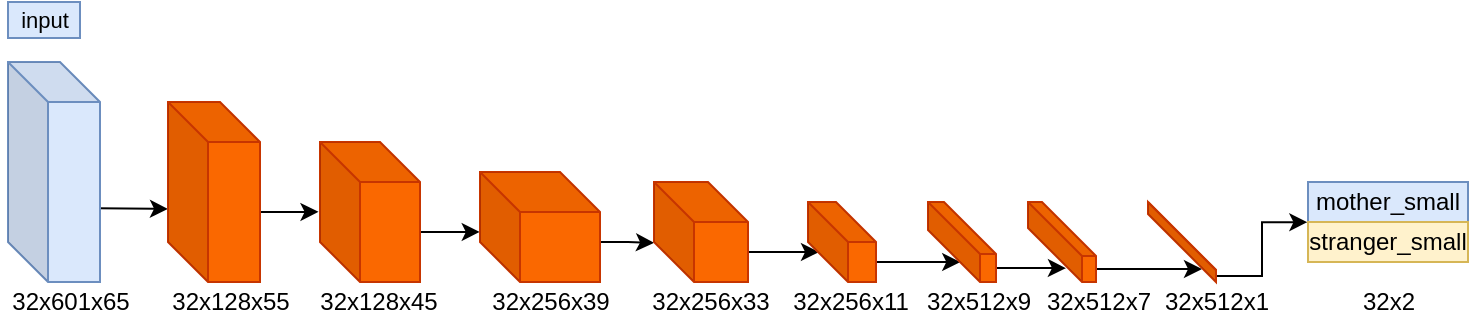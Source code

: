 <mxfile version="10.8.0" type="github"><diagram id="hDk-USp-CSaDo1JoGz3S" name="Page-1"><mxGraphModel dx="754" dy="435" grid="1" gridSize="10" guides="1" tooltips="1" connect="1" arrows="1" fold="1" page="1" pageScale="1" pageWidth="827" pageHeight="1169" math="0" shadow="0"><root><mxCell id="0"/><mxCell id="1" parent="0"/><mxCell id="Y5KqueEmwF0gU14yHhb7-3" style="edgeStyle=orthogonalEdgeStyle;rounded=0;orthogonalLoop=1;jettySize=auto;html=1;fontColor=#000000;entryX=0;entryY=0.594;entryDx=0;entryDy=0;entryPerimeter=0;" parent="1" target="Y5KqueEmwF0gU14yHhb7-7" edge="1"><mxGeometry relative="1" as="geometry"><mxPoint x="115.857" y="110.429" as="targetPoint"/><mxPoint x="60" y="113" as="sourcePoint"/><Array as="points"><mxPoint x="60" y="113"/><mxPoint x="96" y="113"/></Array></mxGeometry></mxCell><mxCell id="Y5KqueEmwF0gU14yHhb7-4" value="" style="shape=cube;whiteSpace=wrap;html=1;boundedLbl=1;backgroundOutline=1;darkOpacity=0.05;darkOpacity2=0.1;fillColor=#dae8fc;strokeColor=#6c8ebf;" parent="1" vertex="1"><mxGeometry x="30" y="40" width="46" height="110" as="geometry"/></mxCell><mxCell id="Y5KqueEmwF0gU14yHhb7-37" style="edgeStyle=orthogonalEdgeStyle;rounded=0;orthogonalLoop=1;jettySize=auto;html=1;exitX=0;exitY=0;exitDx=46;exitDy=55;exitPerimeter=0;entryX=-0.015;entryY=0.499;entryDx=0;entryDy=0;entryPerimeter=0;" parent="1" source="Y5KqueEmwF0gU14yHhb7-7" target="Y5KqueEmwF0gU14yHhb7-10" edge="1"><mxGeometry relative="1" as="geometry"><Array as="points"><mxPoint x="171" y="115"/></Array></mxGeometry></mxCell><mxCell id="Y5KqueEmwF0gU14yHhb7-7" value="" style="shape=cube;whiteSpace=wrap;html=1;boundedLbl=1;backgroundOutline=1;darkOpacity=0.05;darkOpacity2=0.1;fillColor=#fa6800;strokeColor=#C73500;fontColor=#ffffff;" parent="1" vertex="1"><mxGeometry x="110" y="60" width="46" height="90" as="geometry"/></mxCell><mxCell id="Y5KqueEmwF0gU14yHhb7-8" style="edgeStyle=orthogonalEdgeStyle;rounded=0;orthogonalLoop=1;jettySize=auto;html=1;exitX=0;exitY=0;exitDx=50;exitDy=45;exitPerimeter=0;fontColor=#000000;entryX=-0.002;entryY=0.545;entryDx=0;entryDy=0;entryPerimeter=0;" parent="1" source="Y5KqueEmwF0gU14yHhb7-10" target="Y5KqueEmwF0gU14yHhb7-13" edge="1"><mxGeometry relative="1" as="geometry"><mxPoint x="250" y="110" as="targetPoint"/><Array as="points"><mxPoint x="250" y="125"/></Array></mxGeometry></mxCell><mxCell id="Y5KqueEmwF0gU14yHhb7-10" value="" style="shape=cube;whiteSpace=wrap;html=1;boundedLbl=1;backgroundOutline=1;darkOpacity=0.05;darkOpacity2=0.1;fillColor=#fa6800;strokeColor=#C73500;fontColor=#ffffff;" parent="1" vertex="1"><mxGeometry x="186" y="80" width="50" height="70" as="geometry"/></mxCell><mxCell id="Y5KqueEmwF0gU14yHhb7-11" style="edgeStyle=orthogonalEdgeStyle;rounded=0;orthogonalLoop=1;jettySize=auto;html=1;fontColor=#000000;endSize=6;strokeWidth=1;jumpSize=6;fontSize=11;verticalAlign=middle;exitX=0;exitY=0;exitDx=60;exitDy=35;exitPerimeter=0;" parent="1" source="Y5KqueEmwF0gU14yHhb7-13" edge="1"><mxGeometry relative="1" as="geometry"><mxPoint x="335.5" y="130" as="sourcePoint"/><mxPoint x="353" y="130.429" as="targetPoint"/><Array as="points"><mxPoint x="340" y="130"/></Array></mxGeometry></mxCell><mxCell id="Y5KqueEmwF0gU14yHhb7-13" value="" style="shape=cube;whiteSpace=wrap;html=1;boundedLbl=1;backgroundOutline=1;darkOpacity=0.05;darkOpacity2=0.1;fontColor=#ffffff;fillColor=#fa6800;strokeColor=#C73500;" parent="1" vertex="1"><mxGeometry x="266" y="95" width="60" height="55" as="geometry"/></mxCell><mxCell id="Y5KqueEmwF0gU14yHhb7-24" value="32x601x65" style="text;html=1;resizable=0;autosize=1;align=center;verticalAlign=middle;points=[];fillColor=none;strokeColor=none;rounded=0;fontColor=#000000;" parent="1" vertex="1"><mxGeometry x="26" y="150" width="70" height="20" as="geometry"/></mxCell><mxCell id="Y5KqueEmwF0gU14yHhb7-25" value="32x128x55" style="text;html=1;resizable=0;autosize=1;align=center;verticalAlign=middle;points=[];fillColor=none;strokeColor=none;rounded=0;fontColor=#000000;" parent="1" vertex="1"><mxGeometry x="106" y="150" width="70" height="20" as="geometry"/></mxCell><mxCell id="Y5KqueEmwF0gU14yHhb7-26" value="32x128x45" style="text;html=1;resizable=0;autosize=1;align=center;verticalAlign=middle;points=[];fillColor=none;strokeColor=none;rounded=0;fontColor=#000000;" parent="1" vertex="1"><mxGeometry x="180" y="150" width="70" height="20" as="geometry"/></mxCell><mxCell id="Y5KqueEmwF0gU14yHhb7-27" value="32x256x39" style="text;html=1;resizable=0;autosize=1;align=center;verticalAlign=middle;points=[];fillColor=none;strokeColor=none;rounded=0;fontColor=#000000;" parent="1" vertex="1"><mxGeometry x="266" y="150" width="70" height="20" as="geometry"/></mxCell><mxCell id="Y5KqueEmwF0gU14yHhb7-28" value="32x256x11" style="text;html=1;resizable=0;autosize=1;align=center;verticalAlign=middle;points=[];fillColor=none;strokeColor=none;rounded=0;fontColor=#000000;" parent="1" vertex="1"><mxGeometry x="416" y="150" width="70" height="20" as="geometry"/></mxCell><mxCell id="Y5KqueEmwF0gU14yHhb7-29" value="32x512x9" style="text;html=1;resizable=0;autosize=1;align=center;verticalAlign=middle;points=[];fillColor=none;strokeColor=none;rounded=0;fontColor=#000000;" parent="1" vertex="1"><mxGeometry x="480" y="150" width="70" height="20" as="geometry"/></mxCell><mxCell id="Y5KqueEmwF0gU14yHhb7-34" value="input" style="text;html=1;resizable=0;autosize=1;align=center;verticalAlign=middle;points=[];fillColor=#dae8fc;strokeColor=#6c8ebf;rounded=0;fontSize=11;" parent="1" vertex="1"><mxGeometry x="30" y="10" width="36" height="18" as="geometry"/></mxCell><mxCell id="Y5KqueEmwF0gU14yHhb7-44" style="edgeStyle=orthogonalEdgeStyle;rounded=0;orthogonalLoop=1;jettySize=auto;html=1;exitX=0;exitY=0;exitDx=47;exitDy=35;exitPerimeter=0;entryX=0.162;entryY=0.628;entryDx=0;entryDy=0;entryPerimeter=0;" parent="1" source="Y5KqueEmwF0gU14yHhb7-41" target="Y5KqueEmwF0gU14yHhb7-43" edge="1"><mxGeometry relative="1" as="geometry"/></mxCell><mxCell id="Y5KqueEmwF0gU14yHhb7-41" value="" style="shape=cube;whiteSpace=wrap;html=1;boundedLbl=1;backgroundOutline=1;darkOpacity=0.05;darkOpacity2=0.1;fontColor=#ffffff;fillColor=#fa6800;strokeColor=#C73500;" parent="1" vertex="1"><mxGeometry x="353" y="100" width="47" height="50" as="geometry"/></mxCell><mxCell id="Y5KqueEmwF0gU14yHhb7-42" value="32x256x33" style="text;html=1;resizable=0;autosize=1;align=center;verticalAlign=middle;points=[];fillColor=none;strokeColor=none;rounded=0;fontColor=#000000;" parent="1" vertex="1"><mxGeometry x="346" y="150" width="70" height="20" as="geometry"/></mxCell><mxCell id="Y5KqueEmwF0gU14yHhb7-46" style="edgeStyle=orthogonalEdgeStyle;rounded=0;orthogonalLoop=1;jettySize=auto;html=1;exitX=0;exitY=0;exitDx=34;exitDy=30;exitPerimeter=0;entryX=0.474;entryY=0.75;entryDx=0;entryDy=0;entryPerimeter=0;" parent="1" source="Y5KqueEmwF0gU14yHhb7-43" target="Y5KqueEmwF0gU14yHhb7-45" edge="1"><mxGeometry relative="1" as="geometry"/></mxCell><mxCell id="Y5KqueEmwF0gU14yHhb7-43" value="" style="shape=cube;whiteSpace=wrap;html=1;boundedLbl=1;backgroundOutline=1;darkOpacity=0.05;darkOpacity2=0.1;fontColor=#ffffff;fillColor=#fa6800;strokeColor=#C73500;" parent="1" vertex="1"><mxGeometry x="430" y="110" width="34" height="40" as="geometry"/></mxCell><mxCell id="Y5KqueEmwF0gU14yHhb7-48" style="edgeStyle=orthogonalEdgeStyle;rounded=0;orthogonalLoop=1;jettySize=auto;html=1;exitX=0;exitY=0;exitDx=34;exitDy=33;exitPerimeter=0;entryX=0.558;entryY=0.827;entryDx=0;entryDy=0;entryPerimeter=0;" parent="1" source="Y5KqueEmwF0gU14yHhb7-45" target="Y5KqueEmwF0gU14yHhb7-47" edge="1"><mxGeometry relative="1" as="geometry"><Array as="points"><mxPoint x="550" y="143"/></Array></mxGeometry></mxCell><mxCell id="Y5KqueEmwF0gU14yHhb7-45" value="" style="shape=cube;whiteSpace=wrap;html=1;boundedLbl=1;backgroundOutline=1;darkOpacity=0.05;darkOpacity2=0.1;fontColor=#ffffff;fillColor=#fa6800;strokeColor=#C73500;size=26;" parent="1" vertex="1"><mxGeometry x="490" y="110" width="34" height="40" as="geometry"/></mxCell><mxCell id="Y5KqueEmwF0gU14yHhb7-52" style="edgeStyle=orthogonalEdgeStyle;rounded=0;orthogonalLoop=1;jettySize=auto;html=1;exitX=0;exitY=0;exitDx=34;exitDy=33.5;exitPerimeter=0;" parent="1" source="Y5KqueEmwF0gU14yHhb7-47" edge="1"><mxGeometry relative="1" as="geometry"><mxPoint x="627" y="143" as="targetPoint"/><Array as="points"><mxPoint x="627" y="143"/><mxPoint x="627" y="143"/></Array></mxGeometry></mxCell><mxCell id="Y5KqueEmwF0gU14yHhb7-47" value="" style="shape=cube;whiteSpace=wrap;html=1;boundedLbl=1;backgroundOutline=1;darkOpacity=0.05;darkOpacity2=0.1;fontColor=#ffffff;fillColor=#fa6800;strokeColor=#C73500;size=27;" parent="1" vertex="1"><mxGeometry x="540" y="110" width="34" height="40" as="geometry"/></mxCell><mxCell id="Y5KqueEmwF0gU14yHhb7-49" value="32x512x7" style="text;html=1;resizable=0;autosize=1;align=center;verticalAlign=middle;points=[];fillColor=none;strokeColor=none;rounded=0;fontColor=#000000;" parent="1" vertex="1"><mxGeometry x="540" y="150" width="70" height="20" as="geometry"/></mxCell><mxCell id="Y5KqueEmwF0gU14yHhb7-58" style="edgeStyle=orthogonalEdgeStyle;rounded=0;orthogonalLoop=1;jettySize=auto;html=1;exitX=0;exitY=0;exitDx=34;exitDy=37;exitPerimeter=0;entryX=-0.004;entryY=0.004;entryDx=0;entryDy=0;entryPerimeter=0;" parent="1" source="Y5KqueEmwF0gU14yHhb7-50" target="Y5KqueEmwF0gU14yHhb7-56" edge="1"><mxGeometry relative="1" as="geometry"><Array as="points"><mxPoint x="657" y="147"/><mxPoint x="657" y="120"/></Array></mxGeometry></mxCell><mxCell id="Y5KqueEmwF0gU14yHhb7-50" value="" style="shape=cube;whiteSpace=wrap;html=1;boundedLbl=1;backgroundOutline=1;darkOpacity=0.05;darkOpacity2=0.1;fontColor=#ffffff;fillColor=#fa6800;strokeColor=#C73500;size=34;" parent="1" vertex="1"><mxGeometry x="600" y="110" width="34" height="40" as="geometry"/></mxCell><mxCell id="Y5KqueEmwF0gU14yHhb7-53" value="32x512x1" style="text;html=1;resizable=0;autosize=1;align=center;verticalAlign=middle;points=[];fillColor=none;strokeColor=none;rounded=0;fontColor=#000000;" parent="1" vertex="1"><mxGeometry x="599" y="150" width="70" height="20" as="geometry"/></mxCell><mxCell id="Y5KqueEmwF0gU14yHhb7-55" value="&lt;font style=&quot;font-size: 12px&quot;&gt;mother_small&lt;/font&gt;" style="rounded=0;whiteSpace=wrap;html=1;fillColor=#dae8fc;strokeColor=#6c8ebf;" parent="1" vertex="1"><mxGeometry x="680" y="100" width="80" height="20" as="geometry"/></mxCell><mxCell id="Y5KqueEmwF0gU14yHhb7-56" value="&lt;span&gt;stranger_small&lt;/span&gt;" style="rounded=0;whiteSpace=wrap;html=1;fillColor=#fff2cc;strokeColor=#d6b656;" parent="1" vertex="1"><mxGeometry x="680" y="120" width="80" height="20" as="geometry"/></mxCell><mxCell id="Y5KqueEmwF0gU14yHhb7-59" value="32x2" style="text;html=1;resizable=0;autosize=1;align=center;verticalAlign=middle;points=[];fillColor=none;strokeColor=none;rounded=0;fontColor=#000000;" parent="1" vertex="1"><mxGeometry x="700" y="150" width="40" height="20" as="geometry"/></mxCell></root></mxGraphModel></diagram></mxfile>
